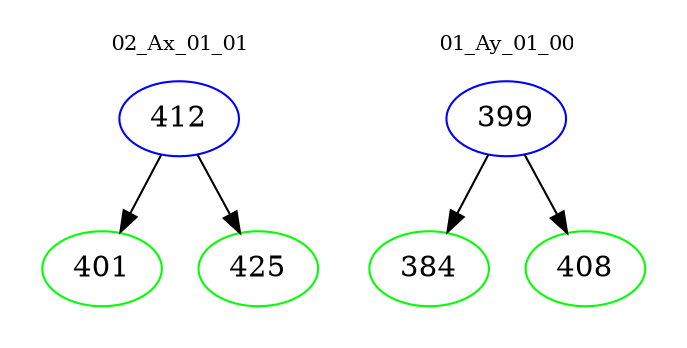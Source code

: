 digraph{
subgraph cluster_0 {
color = white
label = "02_Ax_01_01";
fontsize=10;
T0_412 [label="412", color="blue"]
T0_412 -> T0_401 [color="black"]
T0_401 [label="401", color="green"]
T0_412 -> T0_425 [color="black"]
T0_425 [label="425", color="green"]
}
subgraph cluster_1 {
color = white
label = "01_Ay_01_00";
fontsize=10;
T1_399 [label="399", color="blue"]
T1_399 -> T1_384 [color="black"]
T1_384 [label="384", color="green"]
T1_399 -> T1_408 [color="black"]
T1_408 [label="408", color="green"]
}
}
